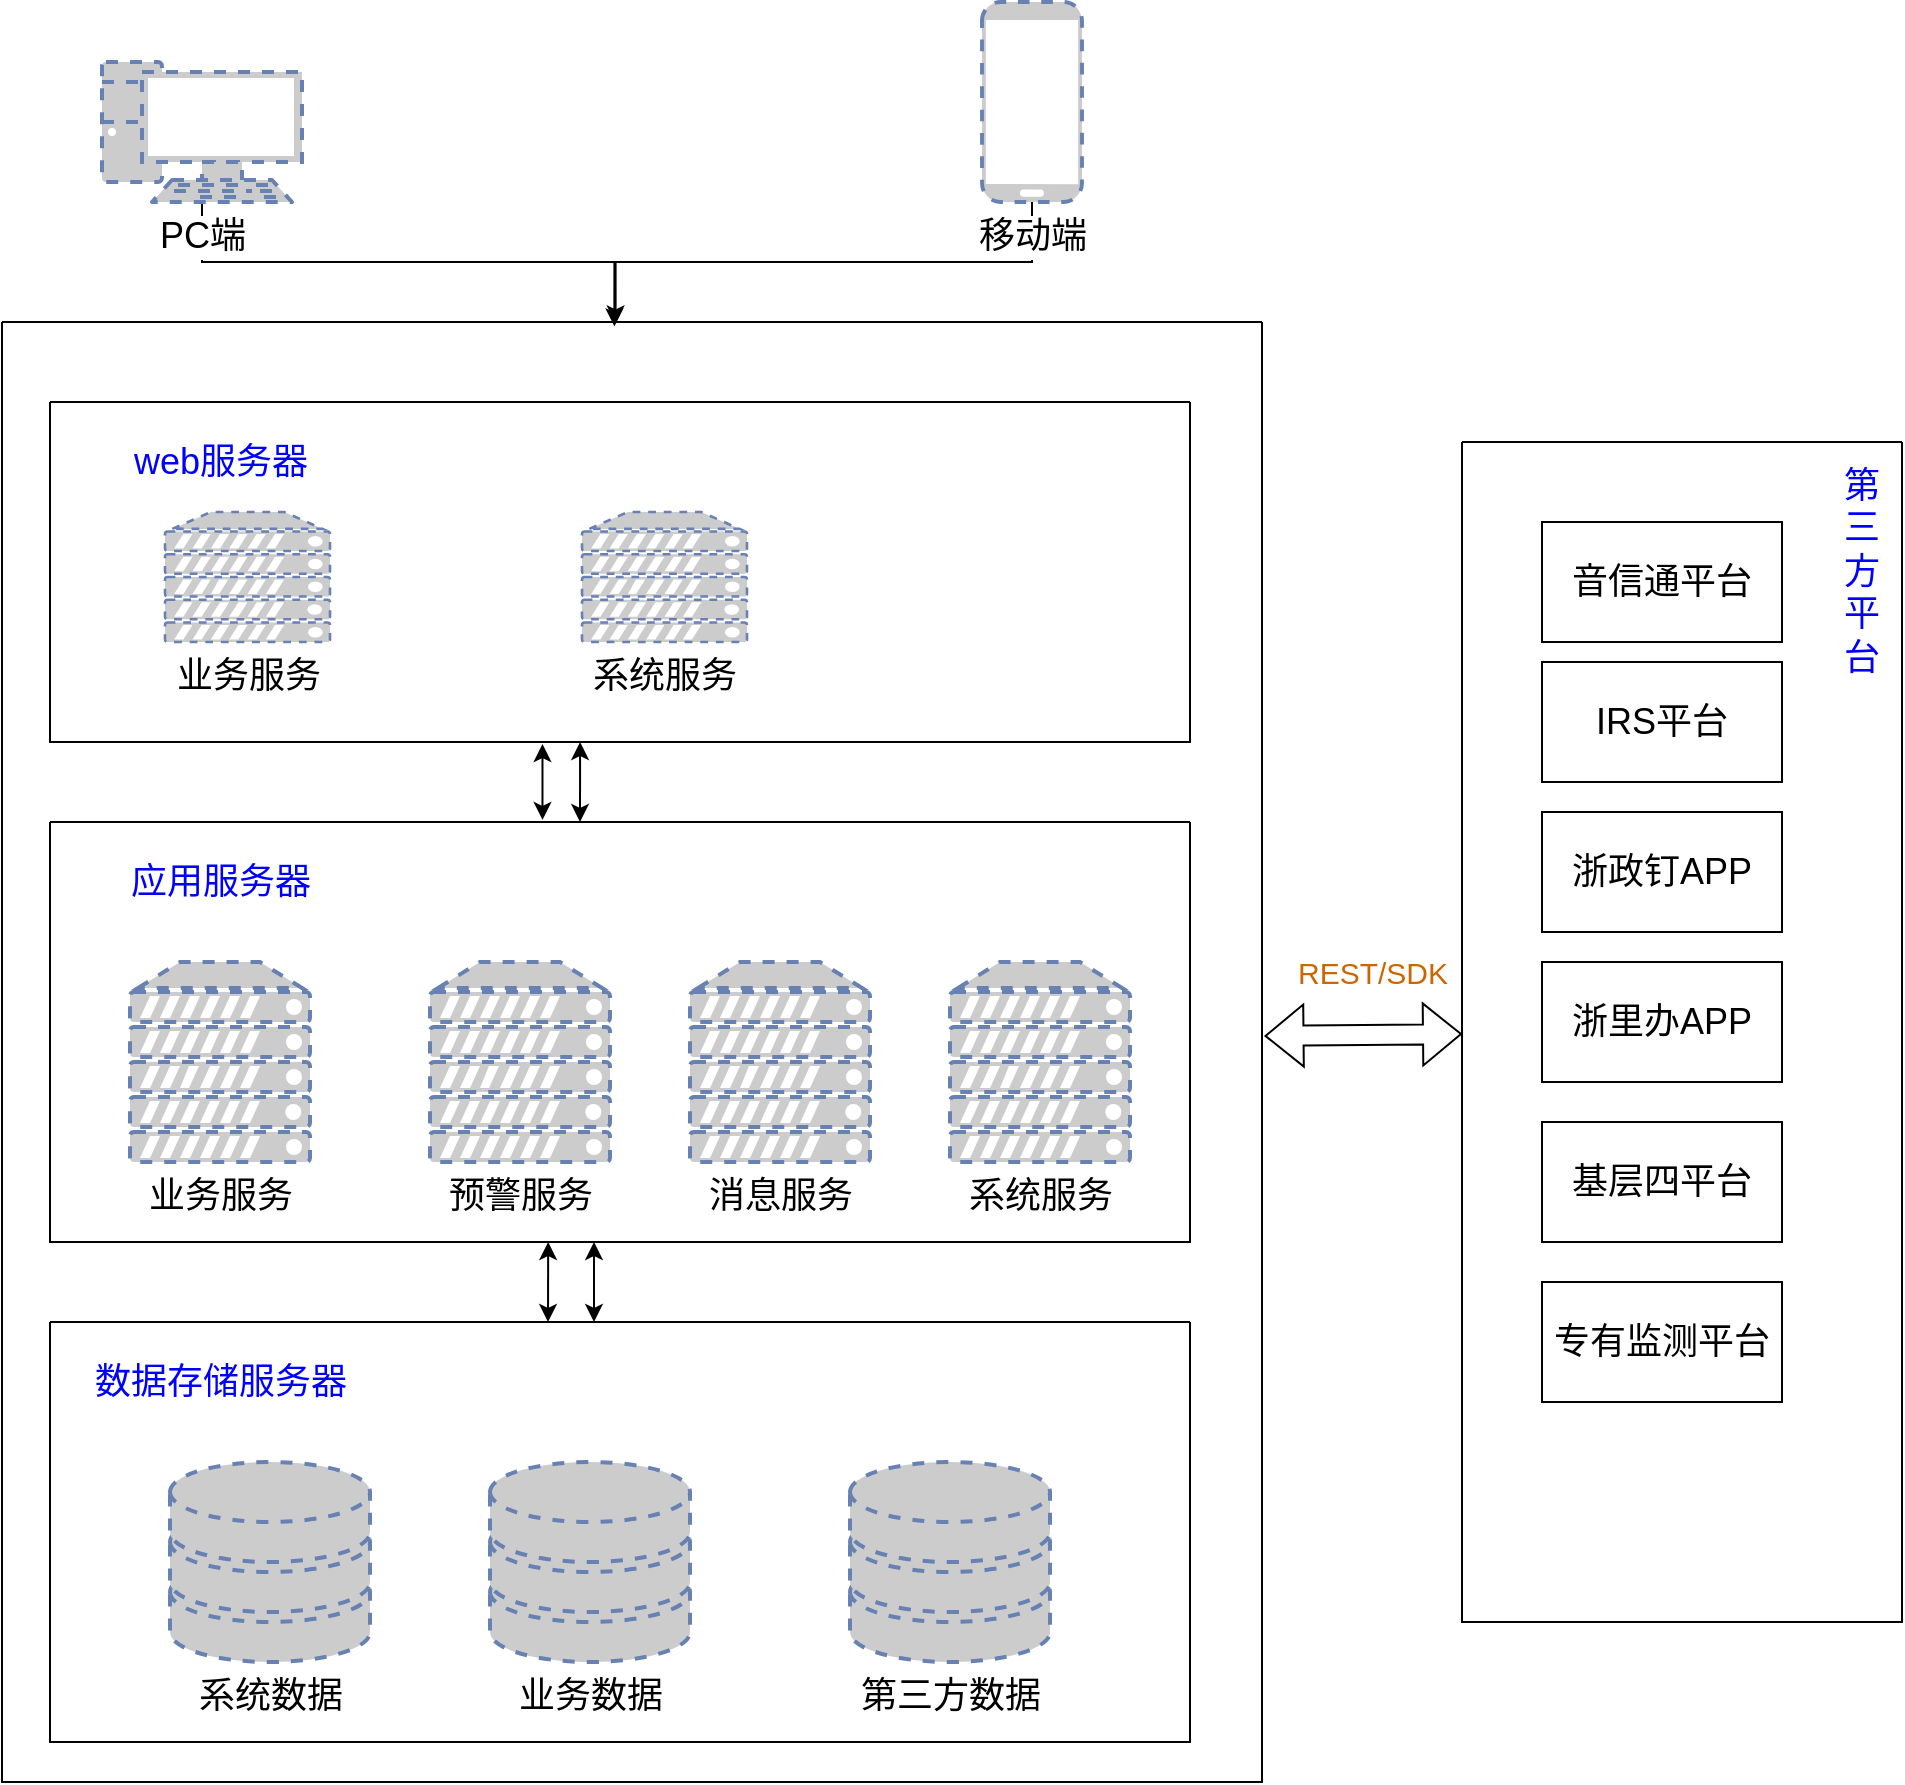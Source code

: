 <mxfile version="20.2.3" type="github">
  <diagram id="nbt3TyejnmN0GIqfXfZn" name="Page-1">
    <mxGraphModel dx="2858" dy="1134" grid="1" gridSize="10" guides="1" tooltips="1" connect="1" arrows="1" fold="1" page="1" pageScale="1" pageWidth="827" pageHeight="1169" math="0" shadow="0">
      <root>
        <mxCell id="0" />
        <mxCell id="1" parent="0" />
        <mxCell id="oNlbJa3u0MXDVnOYEHn1-16" value="" style="swimlane;startSize=0;labelBackgroundColor=default;fontSize=22;fontColor=default;strokeColor=default;fillColor=default;" parent="1" vertex="1">
          <mxGeometry x="550" y="320" width="220" height="590" as="geometry" />
        </mxCell>
        <mxCell id="oNlbJa3u0MXDVnOYEHn1-18" value="音信通平台" style="rounded=0;whiteSpace=wrap;html=1;labelBackgroundColor=default;fontSize=18;fontColor=default;strokeColor=default;fillColor=default;" parent="oNlbJa3u0MXDVnOYEHn1-16" vertex="1">
          <mxGeometry x="40" y="40" width="120" height="60" as="geometry" />
        </mxCell>
        <mxCell id="oNlbJa3u0MXDVnOYEHn1-21" value="浙政钉APP" style="rounded=0;whiteSpace=wrap;html=1;labelBackgroundColor=default;fontSize=18;fontColor=default;strokeColor=default;fillColor=default;" parent="oNlbJa3u0MXDVnOYEHn1-16" vertex="1">
          <mxGeometry x="40" y="185" width="120" height="60" as="geometry" />
        </mxCell>
        <mxCell id="oNlbJa3u0MXDVnOYEHn1-22" value="浙里办APP" style="rounded=0;whiteSpace=wrap;html=1;labelBackgroundColor=default;fontSize=18;fontColor=default;strokeColor=default;fillColor=default;" parent="oNlbJa3u0MXDVnOYEHn1-16" vertex="1">
          <mxGeometry x="40" y="260" width="120" height="60" as="geometry" />
        </mxCell>
        <mxCell id="oNlbJa3u0MXDVnOYEHn1-35" value="第三方平台" style="rounded=0;whiteSpace=wrap;html=1;labelBackgroundColor=default;fontSize=18;fontColor=#0000FF;strokeColor=none;fillColor=none;dashed=1;strokeWidth=0;" parent="oNlbJa3u0MXDVnOYEHn1-16" vertex="1">
          <mxGeometry x="190" width="20" height="130" as="geometry" />
        </mxCell>
        <mxCell id="DKqGRkbeiH2ECVznBnrI-1" value="基层四平台" style="rounded=0;whiteSpace=wrap;html=1;labelBackgroundColor=default;fontSize=18;fontColor=default;strokeColor=default;fillColor=default;" vertex="1" parent="oNlbJa3u0MXDVnOYEHn1-16">
          <mxGeometry x="40" y="340" width="120" height="60" as="geometry" />
        </mxCell>
        <mxCell id="DKqGRkbeiH2ECVznBnrI-2" value="专有监测平台" style="rounded=0;whiteSpace=wrap;html=1;labelBackgroundColor=default;fontSize=18;fontColor=default;strokeColor=default;fillColor=default;" vertex="1" parent="oNlbJa3u0MXDVnOYEHn1-16">
          <mxGeometry x="40" y="420" width="120" height="60" as="geometry" />
        </mxCell>
        <mxCell id="DKqGRkbeiH2ECVznBnrI-4" value="IRS平台" style="rounded=0;whiteSpace=wrap;html=1;labelBackgroundColor=default;fontSize=18;fontColor=default;strokeColor=default;fillColor=default;" vertex="1" parent="oNlbJa3u0MXDVnOYEHn1-16">
          <mxGeometry x="40" y="110" width="120" height="60" as="geometry" />
        </mxCell>
        <mxCell id="oNlbJa3u0MXDVnOYEHn1-23" value="" style="swimlane;startSize=0;labelBackgroundColor=default;fontSize=18;fontColor=default;strokeColor=default;fillColor=default;" parent="1" vertex="1">
          <mxGeometry x="-180" y="260" width="630" height="730" as="geometry" />
        </mxCell>
        <mxCell id="oNlbJa3u0MXDVnOYEHn1-52" value="" style="swimlane;startSize=0;labelBackgroundColor=default;fontSize=18;fontColor=default;strokeColor=default;fillColor=default;" parent="oNlbJa3u0MXDVnOYEHn1-23" vertex="1">
          <mxGeometry x="24" y="500" width="570" height="210" as="geometry" />
        </mxCell>
        <mxCell id="oNlbJa3u0MXDVnOYEHn1-53" value="&lt;font color=&quot;#000000&quot;&gt;第三方数据&lt;/font&gt;" style="fontColor=#0066CC;verticalAlign=top;verticalLabelPosition=bottom;labelPosition=center;align=center;html=1;outlineConnect=0;fillColor=#CCCCCC;strokeColor=#6881B3;gradientColor=none;gradientDirection=north;strokeWidth=2;shape=mxgraph.networks.storage;dashed=1;labelBackgroundColor=default;fontSize=18;" parent="oNlbJa3u0MXDVnOYEHn1-52" vertex="1">
          <mxGeometry x="400" y="70" width="100" height="100" as="geometry" />
        </mxCell>
        <mxCell id="oNlbJa3u0MXDVnOYEHn1-54" value="&lt;font color=&quot;#000000&quot;&gt;业务数据&lt;/font&gt;" style="fontColor=#0066CC;verticalAlign=top;verticalLabelPosition=bottom;labelPosition=center;align=center;html=1;outlineConnect=0;fillColor=#CCCCCC;strokeColor=#6881B3;gradientColor=none;gradientDirection=north;strokeWidth=2;shape=mxgraph.networks.storage;dashed=1;labelBackgroundColor=default;fontSize=18;" parent="oNlbJa3u0MXDVnOYEHn1-52" vertex="1">
          <mxGeometry x="220" y="70" width="100" height="100" as="geometry" />
        </mxCell>
        <mxCell id="oNlbJa3u0MXDVnOYEHn1-55" value="&lt;font style=&quot;font-size: 18px&quot;&gt;数据存储服务器&lt;/font&gt;" style="text;html=1;align=center;verticalAlign=middle;resizable=0;points=[];autosize=1;strokeColor=none;fillColor=none;fontSize=18;fontColor=#0000FF;" parent="oNlbJa3u0MXDVnOYEHn1-52" vertex="1">
          <mxGeometry x="15" y="15" width="140" height="30" as="geometry" />
        </mxCell>
        <mxCell id="oNlbJa3u0MXDVnOYEHn1-56" value="&lt;font color=&quot;#000000&quot;&gt;系统数据&lt;/font&gt;" style="fontColor=#0066CC;verticalAlign=top;verticalLabelPosition=bottom;labelPosition=center;align=center;html=1;outlineConnect=0;fillColor=#CCCCCC;strokeColor=#6881B3;gradientColor=none;gradientDirection=north;strokeWidth=2;shape=mxgraph.networks.storage;dashed=1;labelBackgroundColor=default;fontSize=18;" parent="oNlbJa3u0MXDVnOYEHn1-52" vertex="1">
          <mxGeometry x="60" y="70" width="100" height="100" as="geometry" />
        </mxCell>
        <mxCell id="oNlbJa3u0MXDVnOYEHn1-57" value="" style="swimlane;startSize=0;labelBackgroundColor=default;fontSize=18;fontColor=default;strokeColor=default;fillColor=default;" parent="oNlbJa3u0MXDVnOYEHn1-23" vertex="1">
          <mxGeometry x="24" y="250" width="570" height="210" as="geometry" />
        </mxCell>
        <mxCell id="oNlbJa3u0MXDVnOYEHn1-60" value="&lt;font style=&quot;font-size: 18px&quot;&gt;应用服务器&lt;/font&gt;" style="text;html=1;align=center;verticalAlign=middle;resizable=0;points=[];autosize=1;strokeColor=none;fillColor=none;fontSize=18;fontColor=#0000FF;" parent="oNlbJa3u0MXDVnOYEHn1-57" vertex="1">
          <mxGeometry x="30" y="15" width="110" height="30" as="geometry" />
        </mxCell>
        <mxCell id="oNlbJa3u0MXDVnOYEHn1-62" value="业务服务" style="fontColor=#000000;verticalAlign=top;verticalLabelPosition=bottom;labelPosition=center;align=center;html=1;outlineConnect=0;fillColor=#CCCCCC;strokeColor=#6881B3;gradientColor=none;gradientDirection=north;strokeWidth=2;shape=mxgraph.networks.server;dashed=1;labelBackgroundColor=default;fontSize=18;" parent="oNlbJa3u0MXDVnOYEHn1-57" vertex="1">
          <mxGeometry x="40" y="70" width="90" height="100" as="geometry" />
        </mxCell>
        <mxCell id="oNlbJa3u0MXDVnOYEHn1-63" value="预警服务" style="fontColor=#000000;verticalAlign=top;verticalLabelPosition=bottom;labelPosition=center;align=center;html=1;outlineConnect=0;fillColor=#CCCCCC;strokeColor=#6881B3;gradientColor=none;gradientDirection=north;strokeWidth=2;shape=mxgraph.networks.server;dashed=1;labelBackgroundColor=default;fontSize=18;" parent="oNlbJa3u0MXDVnOYEHn1-57" vertex="1">
          <mxGeometry x="190" y="70" width="90" height="100" as="geometry" />
        </mxCell>
        <mxCell id="oNlbJa3u0MXDVnOYEHn1-64" value="消息服务" style="fontColor=#000000;verticalAlign=top;verticalLabelPosition=bottom;labelPosition=center;align=center;html=1;outlineConnect=0;fillColor=#CCCCCC;strokeColor=#6881B3;gradientColor=none;gradientDirection=north;strokeWidth=2;shape=mxgraph.networks.server;dashed=1;labelBackgroundColor=default;fontSize=18;" parent="oNlbJa3u0MXDVnOYEHn1-57" vertex="1">
          <mxGeometry x="320" y="70" width="90" height="100" as="geometry" />
        </mxCell>
        <mxCell id="oNlbJa3u0MXDVnOYEHn1-65" value="系统服务" style="fontColor=#000000;verticalAlign=top;verticalLabelPosition=bottom;labelPosition=center;align=center;html=1;outlineConnect=0;fillColor=#CCCCCC;strokeColor=#6881B3;gradientColor=none;gradientDirection=north;strokeWidth=2;shape=mxgraph.networks.server;dashed=1;labelBackgroundColor=default;fontSize=18;" parent="oNlbJa3u0MXDVnOYEHn1-57" vertex="1">
          <mxGeometry x="450" y="70" width="90" height="100" as="geometry" />
        </mxCell>
        <mxCell id="oNlbJa3u0MXDVnOYEHn1-72" value="" style="endArrow=classic;startArrow=classic;html=1;rounded=0;labelBackgroundColor=default;fontSize=18;fontColor=default;strokeColor=default;entryX=0.437;entryY=1;entryDx=0;entryDy=0;entryPerimeter=0;fillColor=default;" parent="oNlbJa3u0MXDVnOYEHn1-23" target="oNlbJa3u0MXDVnOYEHn1-57" edge="1">
          <mxGeometry width="50" height="50" relative="1" as="geometry">
            <mxPoint x="273" y="500" as="sourcePoint" />
            <mxPoint x="273.09" y="522.07" as="targetPoint" />
            <Array as="points" />
          </mxGeometry>
        </mxCell>
        <mxCell id="oNlbJa3u0MXDVnOYEHn1-74" value="" style="endArrow=classic;startArrow=classic;html=1;rounded=0;labelBackgroundColor=default;fontSize=18;fontColor=default;strokeColor=default;fillColor=default;" parent="oNlbJa3u0MXDVnOYEHn1-23" edge="1">
          <mxGeometry width="50" height="50" relative="1" as="geometry">
            <mxPoint x="296" y="500" as="sourcePoint" />
            <mxPoint x="296" y="460" as="targetPoint" />
            <Array as="points" />
          </mxGeometry>
        </mxCell>
        <mxCell id="oNlbJa3u0MXDVnOYEHn1-85" value="" style="swimlane;startSize=0;labelBackgroundColor=default;fontSize=18;fontColor=default;strokeColor=default;fillColor=default;" parent="oNlbJa3u0MXDVnOYEHn1-23" vertex="1">
          <mxGeometry x="24" y="40" width="570" height="170" as="geometry" />
        </mxCell>
        <mxCell id="oNlbJa3u0MXDVnOYEHn1-86" value="&lt;font style=&quot;font-size: 18px&quot;&gt;web服务器&lt;/font&gt;" style="text;html=1;align=center;verticalAlign=middle;resizable=0;points=[];autosize=1;strokeColor=none;fillColor=none;fontSize=18;fontColor=#0000FF;" parent="oNlbJa3u0MXDVnOYEHn1-85" vertex="1">
          <mxGeometry x="35" y="15" width="100" height="30" as="geometry" />
        </mxCell>
        <mxCell id="oNlbJa3u0MXDVnOYEHn1-90" value="业务服务" style="fontColor=#000000;verticalAlign=top;verticalLabelPosition=bottom;labelPosition=center;align=center;html=1;outlineConnect=0;fillColor=#CCCCCC;strokeColor=#6881B3;gradientColor=none;gradientDirection=north;strokeWidth=2;shape=mxgraph.networks.server;dashed=1;labelBackgroundColor=default;fontSize=18;" parent="oNlbJa3u0MXDVnOYEHn1-85" vertex="1">
          <mxGeometry x="57.5" y="55" width="82.5" height="65" as="geometry" />
        </mxCell>
        <mxCell id="oNlbJa3u0MXDVnOYEHn1-91" value="系统服务" style="fontColor=#000000;verticalAlign=top;verticalLabelPosition=bottom;labelPosition=center;align=center;html=1;outlineConnect=0;fillColor=#CCCCCC;strokeColor=#6881B3;gradientColor=none;gradientDirection=north;strokeWidth=2;shape=mxgraph.networks.server;dashed=1;labelBackgroundColor=default;fontSize=18;" parent="oNlbJa3u0MXDVnOYEHn1-85" vertex="1">
          <mxGeometry x="266" y="55" width="82.5" height="65" as="geometry" />
        </mxCell>
        <mxCell id="oNlbJa3u0MXDVnOYEHn1-95" value="" style="endArrow=classic;startArrow=classic;html=1;rounded=0;labelBackgroundColor=default;fontSize=18;fontColor=default;strokeColor=default;fillColor=default;exitX=0.432;exitY=-0.005;exitDx=0;exitDy=0;exitPerimeter=0;entryX=0.432;entryY=1.006;entryDx=0;entryDy=0;entryPerimeter=0;" parent="oNlbJa3u0MXDVnOYEHn1-23" source="oNlbJa3u0MXDVnOYEHn1-57" target="oNlbJa3u0MXDVnOYEHn1-85" edge="1">
          <mxGeometry width="50" height="50" relative="1" as="geometry">
            <mxPoint x="570" y="280" as="sourcePoint" />
            <mxPoint x="270" y="270" as="targetPoint" />
          </mxGeometry>
        </mxCell>
        <mxCell id="oNlbJa3u0MXDVnOYEHn1-96" value="" style="endArrow=classic;startArrow=classic;html=1;rounded=0;labelBackgroundColor=default;fontSize=18;fontColor=default;strokeColor=default;fillColor=default;entryX=0.465;entryY=1;entryDx=0;entryDy=0;entryPerimeter=0;" parent="oNlbJa3u0MXDVnOYEHn1-23" target="oNlbJa3u0MXDVnOYEHn1-85" edge="1">
          <mxGeometry width="50" height="50" relative="1" as="geometry">
            <mxPoint x="289" y="250" as="sourcePoint" />
            <mxPoint x="280.81" y="282.04" as="targetPoint" />
          </mxGeometry>
        </mxCell>
        <mxCell id="oNlbJa3u0MXDVnOYEHn1-24" value="" style="shape=flexArrow;endArrow=classic;startArrow=classic;html=1;rounded=0;fontSize=18;fontColor=default;strokeColor=default;labelBackgroundColor=default;exitX=1.002;exitY=0.489;exitDx=0;exitDy=0;exitPerimeter=0;" parent="1" source="oNlbJa3u0MXDVnOYEHn1-23" target="oNlbJa3u0MXDVnOYEHn1-16" edge="1">
          <mxGeometry width="100" height="100" relative="1" as="geometry">
            <mxPoint x="440" y="500" as="sourcePoint" />
            <mxPoint x="550" y="504" as="targetPoint" />
          </mxGeometry>
        </mxCell>
        <mxCell id="oNlbJa3u0MXDVnOYEHn1-25" value="REST/SDK" style="text;html=1;align=center;verticalAlign=middle;resizable=0;points=[];autosize=1;strokeColor=none;fillColor=none;fontSize=15;fontColor=#CC6600;" parent="1" vertex="1">
          <mxGeometry x="460" y="575" width="90" height="20" as="geometry" />
        </mxCell>
        <mxCell id="oNlbJa3u0MXDVnOYEHn1-99" value="" style="edgeStyle=orthogonalEdgeStyle;rounded=0;orthogonalLoop=1;jettySize=auto;html=1;labelBackgroundColor=default;fontSize=18;fontColor=default;strokeColor=default;fillColor=default;entryX=0.487;entryY=0.001;entryDx=0;entryDy=0;entryPerimeter=0;" parent="1" source="oNlbJa3u0MXDVnOYEHn1-66" target="oNlbJa3u0MXDVnOYEHn1-23" edge="1">
          <mxGeometry relative="1" as="geometry" />
        </mxCell>
        <mxCell id="oNlbJa3u0MXDVnOYEHn1-66" value="PC端" style="fontColor=#000000;verticalAlign=top;verticalLabelPosition=bottom;labelPosition=center;align=center;html=1;outlineConnect=0;fillColor=#CCCCCC;strokeColor=#6881B3;gradientColor=none;gradientDirection=north;strokeWidth=2;shape=mxgraph.networks.pc;dashed=1;labelBackgroundColor=default;fontSize=18;" parent="1" vertex="1">
          <mxGeometry x="-130" y="130" width="100" height="70" as="geometry" />
        </mxCell>
        <mxCell id="oNlbJa3u0MXDVnOYEHn1-101" value="" style="edgeStyle=orthogonalEdgeStyle;rounded=0;orthogonalLoop=1;jettySize=auto;html=1;labelBackgroundColor=default;fontSize=18;fontColor=default;strokeColor=default;fillColor=default;entryX=0.486;entryY=0.003;entryDx=0;entryDy=0;entryPerimeter=0;" parent="1" source="oNlbJa3u0MXDVnOYEHn1-67" target="oNlbJa3u0MXDVnOYEHn1-23" edge="1">
          <mxGeometry relative="1" as="geometry" />
        </mxCell>
        <mxCell id="oNlbJa3u0MXDVnOYEHn1-67" value="移动端" style="fontColor=#000000;verticalAlign=top;verticalLabelPosition=bottom;labelPosition=center;align=center;html=1;outlineConnect=0;fillColor=#CCCCCC;strokeColor=#6881B3;gradientColor=none;gradientDirection=north;strokeWidth=2;shape=mxgraph.networks.mobile;dashed=1;labelBackgroundColor=default;fontSize=18;" parent="1" vertex="1">
          <mxGeometry x="310" y="100" width="50" height="100" as="geometry" />
        </mxCell>
      </root>
    </mxGraphModel>
  </diagram>
</mxfile>
